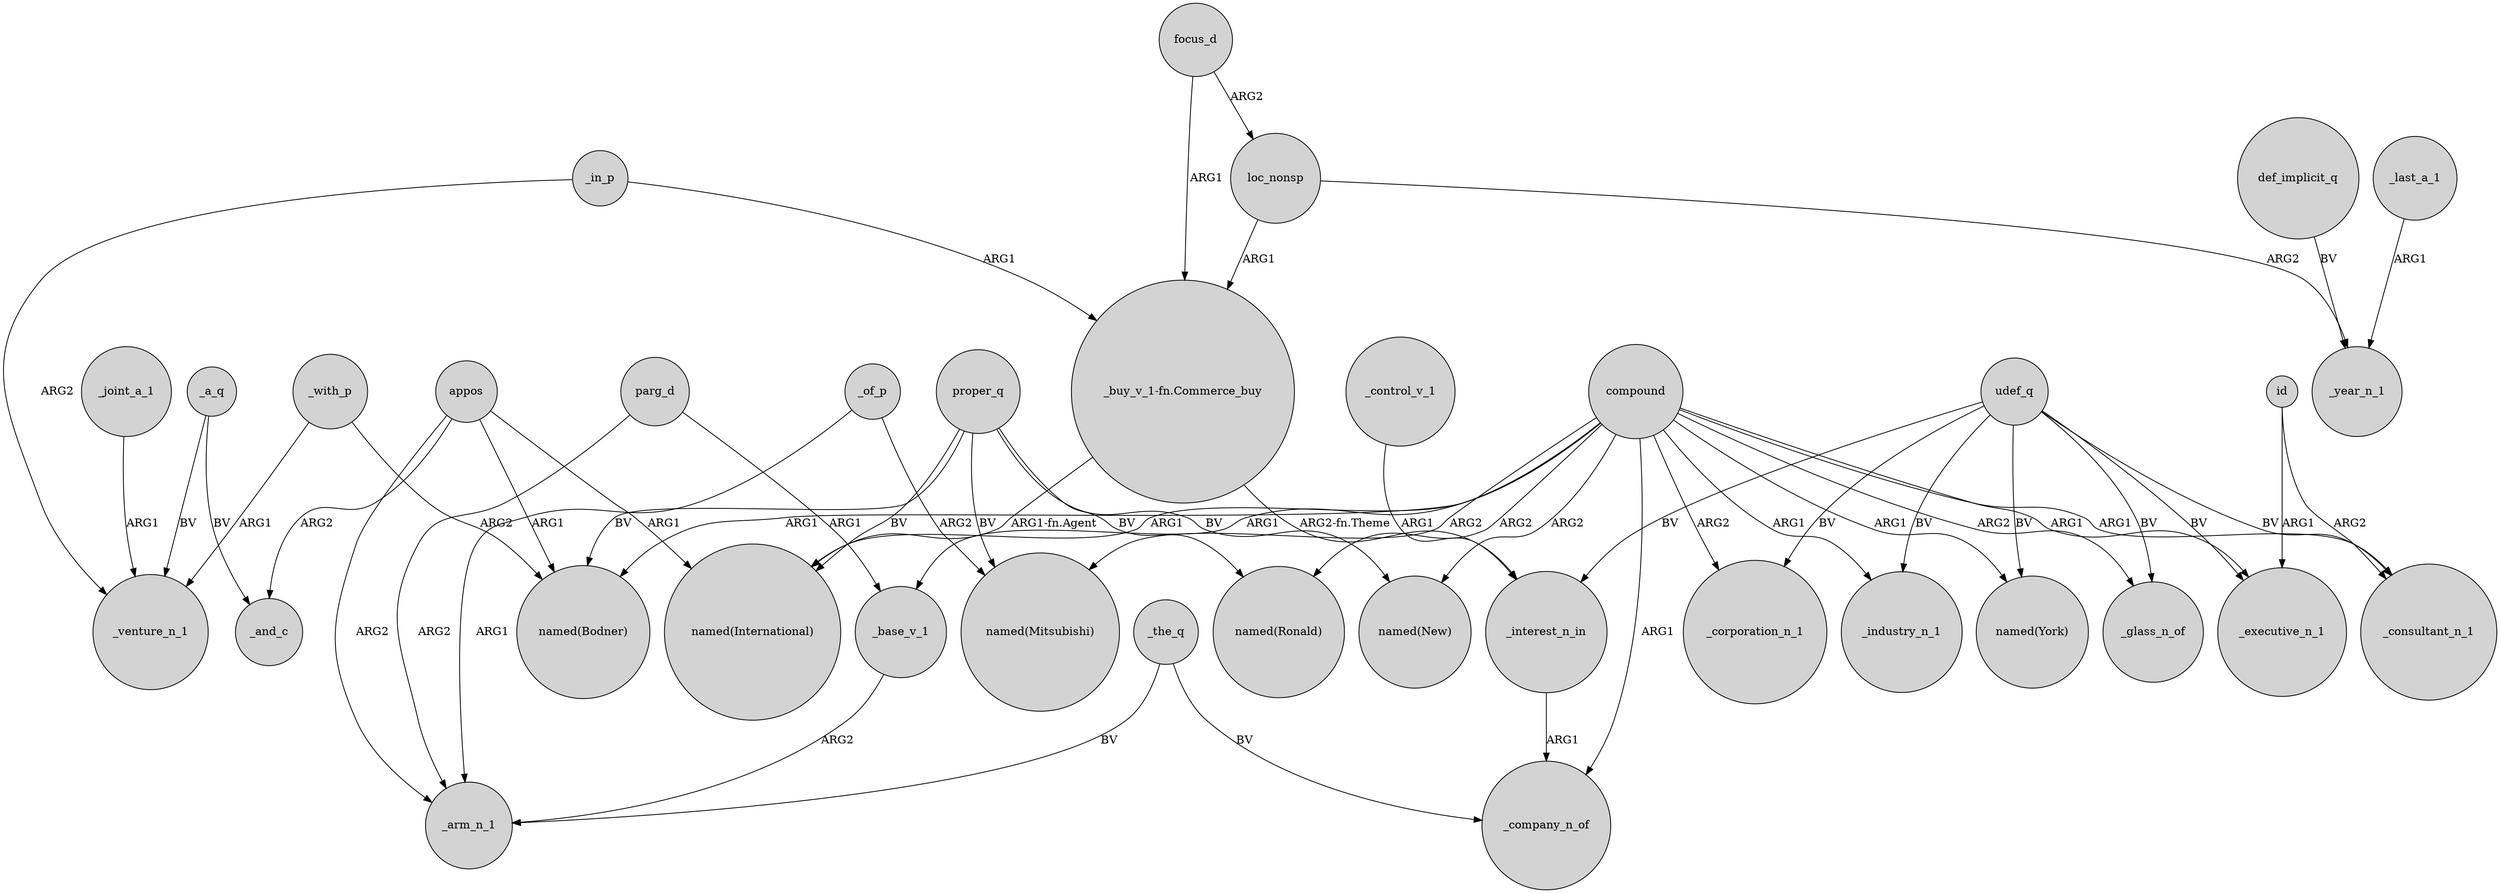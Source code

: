 digraph {
	node [shape=circle style=filled]
	compound -> "named(International)" [label=ARG1]
	_joint_a_1 -> _venture_n_1 [label=ARG1]
	appos -> _arm_n_1 [label=ARG2]
	focus_d -> loc_nonsp [label=ARG2]
	compound -> "named(New)" [label=ARG2]
	"_buy_v_1-fn.Commerce_buy" -> "named(International)" [label="ARG1-fn.Agent"]
	def_implicit_q -> _year_n_1 [label=BV]
	udef_q -> _executive_n_1 [label=BV]
	_in_p -> _venture_n_1 [label=ARG2]
	proper_q -> "named(New)" [label=BV]
	_of_p -> "named(Mitsubishi)" [label=ARG2]
	compound -> _glass_n_of [label=ARG2]
	_in_p -> "_buy_v_1-fn.Commerce_buy" [label=ARG1]
	proper_q -> "named(Ronald)" [label=BV]
	compound -> _corporation_n_1 [label=ARG2]
	_interest_n_in -> _company_n_of [label=ARG1]
	_base_v_1 -> _arm_n_1 [label=ARG2]
	compound -> _executive_n_1 [label=ARG1]
	compound -> _industry_n_1 [label=ARG1]
	focus_d -> "_buy_v_1-fn.Commerce_buy" [label=ARG1]
	appos -> "named(International)" [label=ARG1]
	udef_q -> _interest_n_in [label=BV]
	_the_q -> _company_n_of [label=BV]
	proper_q -> "named(Bodner)" [label=BV]
	compound -> "named(Ronald)" [label=ARG2]
	compound -> _consultant_n_1 [label=ARG1]
	_of_p -> _arm_n_1 [label=ARG1]
	compound -> _company_n_of [label=ARG1]
	udef_q -> _corporation_n_1 [label=BV]
	compound -> "named(York)" [label=ARG1]
	compound -> _base_v_1 [label=ARG1]
	udef_q -> "named(York)" [label=BV]
	compound -> "named(Mitsubishi)" [label=ARG2]
	parg_d -> _arm_n_1 [label=ARG2]
	appos -> _and_c [label=ARG2]
	proper_q -> "named(Mitsubishi)" [label=BV]
	_a_q -> _and_c [label=BV]
	loc_nonsp -> _year_n_1 [label=ARG2]
	_with_p -> _venture_n_1 [label=ARG1]
	appos -> "named(Bodner)" [label=ARG1]
	_last_a_1 -> _year_n_1 [label=ARG1]
	udef_q -> _consultant_n_1 [label=BV]
	udef_q -> _glass_n_of [label=BV]
	compound -> "named(Bodner)" [label=ARG1]
	_control_v_1 -> _interest_n_in [label=ARG1]
	_with_p -> "named(Bodner)" [label=ARG2]
	"_buy_v_1-fn.Commerce_buy" -> _interest_n_in [label="ARG2-fn.Theme"]
	id -> _consultant_n_1 [label=ARG2]
	parg_d -> _base_v_1 [label=ARG1]
	id -> _executive_n_1 [label=ARG1]
	_a_q -> _venture_n_1 [label=BV]
	loc_nonsp -> "_buy_v_1-fn.Commerce_buy" [label=ARG1]
	udef_q -> _industry_n_1 [label=BV]
	_the_q -> _arm_n_1 [label=BV]
	proper_q -> "named(International)" [label=BV]
}

